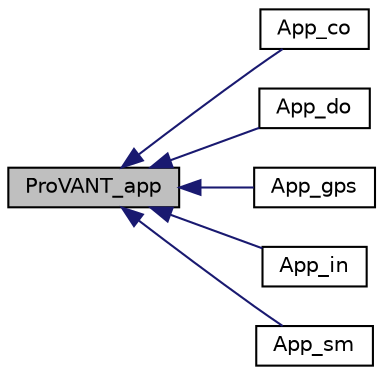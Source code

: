 digraph "ProVANT_app"
{
  edge [fontname="Helvetica",fontsize="10",labelfontname="Helvetica",labelfontsize="10"];
  node [fontname="Helvetica",fontsize="10",shape=record];
  rankdir=LR;
  Node1 [label="App_co",height=0.2,width=0.4,color="black", fillcolor="white", style="filled",URL="$group__app__co.html",tooltip="Módulo com as principais funcionalidades para calculo de controle e escrita de atuadores. "];
  Node2 [label="App_do",height=0.2,width=0.4,color="black", fillcolor="white", style="filled",URL="$group__app__do.html",tooltip="Módulo responsavel por transmitir dados. "];
  Node3 [label="App_gps",height=0.2,width=0.4,color="black", fillcolor="white", style="filled",URL="$group__app__gps.html",tooltip="Módulo responsavel por tratar os dados do GPS. "];
  Node4 [label="App_in",height=0.2,width=0.4,color="black", fillcolor="white", style="filled",URL="$group__app__in.html",tooltip="Componentes para o sensoriamento do VANT. "];
  Node5 [label="App_sm",height=0.2,width=0.4,color="black", fillcolor="white", style="filled",URL="$group__app__sm.html",tooltip="Módulo responsavel pela maquina de estados do VANT. "];
  Node0 [label="ProVANT_app",height=0.2,width=0.4,color="black", fillcolor="grey75", style="filled" fontcolor="black"];
  Node0->Node1 [shape=plaintext, color="midnightblue", dir="back", style="solid"];
  Node0->Node2 [shape=plaintext, color="midnightblue", dir="back", style="solid"];
  Node0->Node3 [shape=plaintext, color="midnightblue", dir="back", style="solid"];
  Node0->Node4 [shape=plaintext, color="midnightblue", dir="back", style="solid"];
  Node0->Node5 [shape=plaintext, color="midnightblue", dir="back", style="solid"];
}
